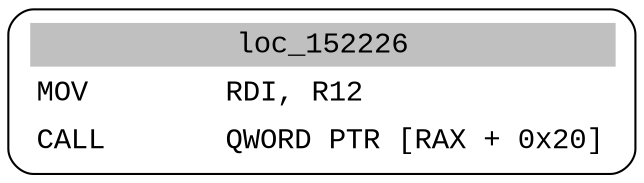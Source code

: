 digraph asm_graph {
1941 [
shape="Mrecord" fontname="Courier New"label =<<table border="0" cellborder="0" cellpadding="3"><tr><td align="center" colspan="2" bgcolor="grey">loc_152226</td></tr><tr><td align="left">MOV        RDI, R12</td></tr><tr><td align="left">CALL       QWORD PTR [RAX + 0x20]</td></tr></table>> ];
}
